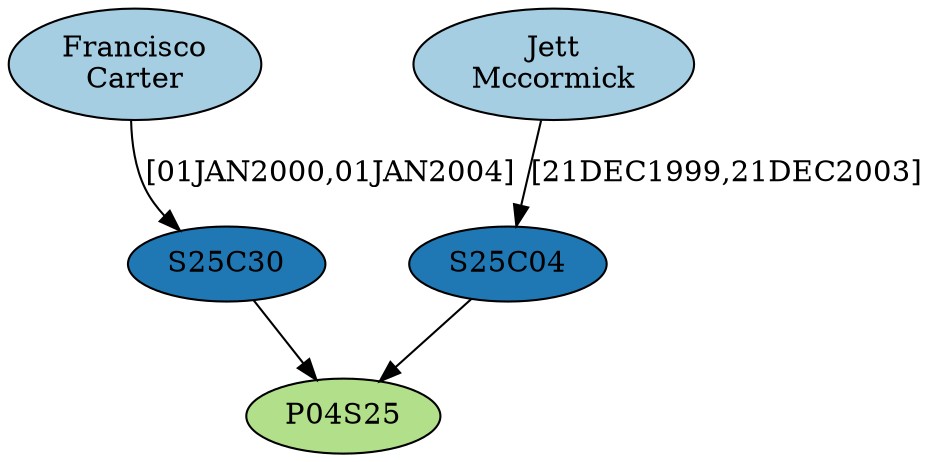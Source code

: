 digraph G {
layout=dot
node[colorscheme=paired8, style=filled, color=black]
"R04P04S25"[fillcolor= "3",label= "P04S25"]
"I23074"[fillcolor= "1",label= "Jett\nMccormick"]
"I55912"[fillcolor= "1",label= "Francisco\nCarter"]
"R04P04S25C30"[fillcolor= "2",label= "S25C30"]
"R04P04S25C04"[fillcolor= "2",label= "S25C04"]
"I23074" -> "R04P04S25C04"[label= "[21DEC1999,21DEC2003]"]
"I55912" -> "R04P04S25C30"[label= "[01JAN2000,01JAN2004]"]
"R04P04S25C04" -> "R04P04S25"[label= ""]
"R04P04S25C30" -> "R04P04S25"[label= ""]
}
